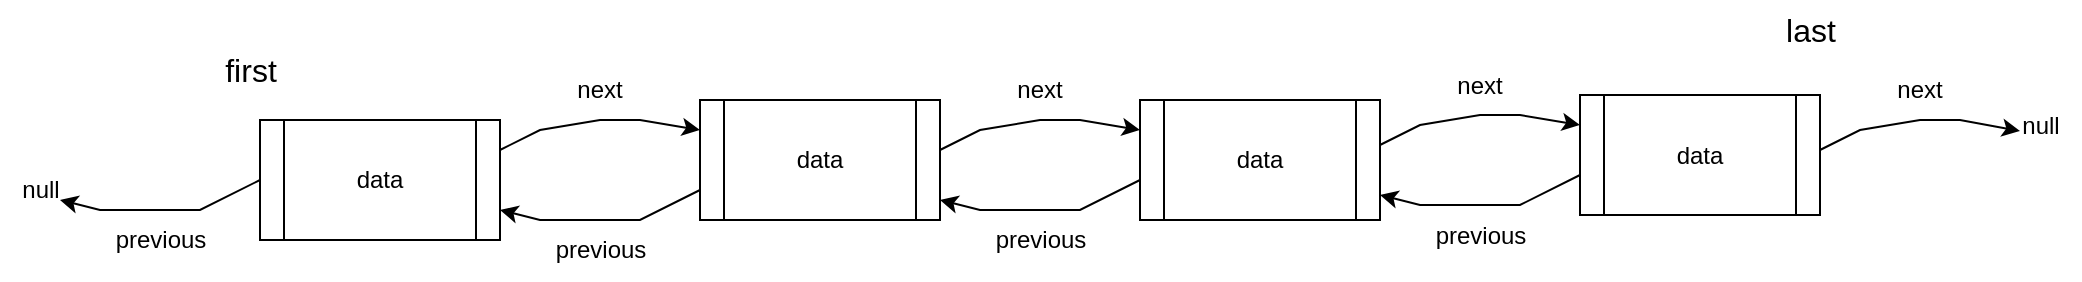 <mxfile version="21.3.7" type="device">
  <diagram name="Page-1" id="eJKQFJGt-F8M68S3LaDI">
    <mxGraphModel dx="1434" dy="768" grid="1" gridSize="10" guides="1" tooltips="1" connect="1" arrows="1" fold="1" page="1" pageScale="1" pageWidth="850" pageHeight="1100" math="0" shadow="0">
      <root>
        <mxCell id="0" />
        <mxCell id="1" parent="0" />
        <mxCell id="s0AW51rIm__TBNu33Rt7-3" value="data" style="shape=process;whiteSpace=wrap;html=1;backgroundOutline=1;" vertex="1" parent="1">
          <mxGeometry x="340" y="260" width="120" height="60" as="geometry" />
        </mxCell>
        <mxCell id="s0AW51rIm__TBNu33Rt7-5" value="" style="endArrow=classic;html=1;rounded=0;exitX=1;exitY=0.25;exitDx=0;exitDy=0;entryX=0;entryY=0.25;entryDx=0;entryDy=0;" edge="1" parent="1" source="s0AW51rIm__TBNu33Rt7-3" target="s0AW51rIm__TBNu33Rt7-6">
          <mxGeometry width="50" height="50" relative="1" as="geometry">
            <mxPoint x="510" y="270" as="sourcePoint" />
            <mxPoint x="520" y="220" as="targetPoint" />
            <Array as="points">
              <mxPoint x="480" y="265" />
              <mxPoint x="510" y="260" />
              <mxPoint x="530" y="260" />
            </Array>
          </mxGeometry>
        </mxCell>
        <mxCell id="s0AW51rIm__TBNu33Rt7-6" value="data" style="shape=process;whiteSpace=wrap;html=1;backgroundOutline=1;" vertex="1" parent="1">
          <mxGeometry x="560" y="250" width="120" height="60" as="geometry" />
        </mxCell>
        <mxCell id="s0AW51rIm__TBNu33Rt7-7" value="next" style="text;html=1;strokeColor=none;fillColor=none;align=center;verticalAlign=middle;whiteSpace=wrap;rounded=0;" vertex="1" parent="1">
          <mxGeometry x="480" y="230" width="60" height="30" as="geometry" />
        </mxCell>
        <mxCell id="s0AW51rIm__TBNu33Rt7-8" value="" style="endArrow=classic;html=1;rounded=0;exitX=1;exitY=0.25;exitDx=0;exitDy=0;entryX=0;entryY=0.25;entryDx=0;entryDy=0;" edge="1" parent="1" target="s0AW51rIm__TBNu33Rt7-9">
          <mxGeometry width="50" height="50" relative="1" as="geometry">
            <mxPoint x="680" y="275" as="sourcePoint" />
            <mxPoint x="740" y="220" as="targetPoint" />
            <Array as="points">
              <mxPoint x="700" y="265" />
              <mxPoint x="730" y="260" />
              <mxPoint x="750" y="260" />
            </Array>
          </mxGeometry>
        </mxCell>
        <mxCell id="s0AW51rIm__TBNu33Rt7-9" value="data" style="shape=process;whiteSpace=wrap;html=1;backgroundOutline=1;" vertex="1" parent="1">
          <mxGeometry x="780" y="250" width="120" height="60" as="geometry" />
        </mxCell>
        <mxCell id="s0AW51rIm__TBNu33Rt7-10" value="next" style="text;html=1;strokeColor=none;fillColor=none;align=center;verticalAlign=middle;whiteSpace=wrap;rounded=0;" vertex="1" parent="1">
          <mxGeometry x="700" y="230" width="60" height="30" as="geometry" />
        </mxCell>
        <mxCell id="s0AW51rIm__TBNu33Rt7-12" value="" style="endArrow=classic;html=1;rounded=0;exitX=0;exitY=0.75;exitDx=0;exitDy=0;entryX=1;entryY=0.75;entryDx=0;entryDy=0;" edge="1" parent="1" source="s0AW51rIm__TBNu33Rt7-6" target="s0AW51rIm__TBNu33Rt7-3">
          <mxGeometry width="50" height="50" relative="1" as="geometry">
            <mxPoint x="550" y="330" as="sourcePoint" />
            <mxPoint x="480" y="360" as="targetPoint" />
            <Array as="points">
              <mxPoint x="530" y="310" />
              <mxPoint x="510" y="310" />
              <mxPoint x="480" y="310" />
            </Array>
          </mxGeometry>
        </mxCell>
        <mxCell id="s0AW51rIm__TBNu33Rt7-13" value="previous" style="text;html=1;align=center;verticalAlign=middle;resizable=0;points=[];autosize=1;strokeColor=none;fillColor=none;" vertex="1" parent="1">
          <mxGeometry x="475" y="310" width="70" height="30" as="geometry" />
        </mxCell>
        <mxCell id="s0AW51rIm__TBNu33Rt7-14" value="" style="endArrow=classic;html=1;rounded=0;exitX=0;exitY=0.75;exitDx=0;exitDy=0;entryX=1;entryY=0.75;entryDx=0;entryDy=0;" edge="1" parent="1">
          <mxGeometry width="50" height="50" relative="1" as="geometry">
            <mxPoint x="780" y="290" as="sourcePoint" />
            <mxPoint x="680" y="300" as="targetPoint" />
            <Array as="points">
              <mxPoint x="750" y="305" />
              <mxPoint x="730" y="305" />
              <mxPoint x="700" y="305" />
            </Array>
          </mxGeometry>
        </mxCell>
        <mxCell id="s0AW51rIm__TBNu33Rt7-15" value="previous" style="text;html=1;align=center;verticalAlign=middle;resizable=0;points=[];autosize=1;strokeColor=none;fillColor=none;" vertex="1" parent="1">
          <mxGeometry x="695" y="305" width="70" height="30" as="geometry" />
        </mxCell>
        <mxCell id="s0AW51rIm__TBNu33Rt7-16" value="" style="endArrow=classic;html=1;rounded=0;exitX=1;exitY=0.25;exitDx=0;exitDy=0;entryX=0;entryY=0.25;entryDx=0;entryDy=0;" edge="1" parent="1" target="s0AW51rIm__TBNu33Rt7-17">
          <mxGeometry width="50" height="50" relative="1" as="geometry">
            <mxPoint x="900" y="272.5" as="sourcePoint" />
            <mxPoint x="960" y="217.5" as="targetPoint" />
            <Array as="points">
              <mxPoint x="920" y="262.5" />
              <mxPoint x="950" y="257.5" />
              <mxPoint x="970" y="257.5" />
            </Array>
          </mxGeometry>
        </mxCell>
        <mxCell id="s0AW51rIm__TBNu33Rt7-17" value="data" style="shape=process;whiteSpace=wrap;html=1;backgroundOutline=1;" vertex="1" parent="1">
          <mxGeometry x="1000" y="247.5" width="120" height="60" as="geometry" />
        </mxCell>
        <mxCell id="s0AW51rIm__TBNu33Rt7-18" value="next" style="text;html=1;strokeColor=none;fillColor=none;align=center;verticalAlign=middle;whiteSpace=wrap;rounded=0;" vertex="1" parent="1">
          <mxGeometry x="920" y="227.5" width="60" height="30" as="geometry" />
        </mxCell>
        <mxCell id="s0AW51rIm__TBNu33Rt7-19" value="" style="endArrow=classic;html=1;rounded=0;exitX=0;exitY=0.75;exitDx=0;exitDy=0;entryX=1;entryY=0.75;entryDx=0;entryDy=0;" edge="1" parent="1">
          <mxGeometry width="50" height="50" relative="1" as="geometry">
            <mxPoint x="1000" y="287.5" as="sourcePoint" />
            <mxPoint x="900" y="297.5" as="targetPoint" />
            <Array as="points">
              <mxPoint x="970" y="302.5" />
              <mxPoint x="950" y="302.5" />
              <mxPoint x="920" y="302.5" />
            </Array>
          </mxGeometry>
        </mxCell>
        <mxCell id="s0AW51rIm__TBNu33Rt7-20" value="previous" style="text;html=1;align=center;verticalAlign=middle;resizable=0;points=[];autosize=1;strokeColor=none;fillColor=none;" vertex="1" parent="1">
          <mxGeometry x="915" y="302.5" width="70" height="30" as="geometry" />
        </mxCell>
        <mxCell id="s0AW51rIm__TBNu33Rt7-21" value="first" style="text;html=1;align=center;verticalAlign=middle;resizable=0;points=[];autosize=1;strokeColor=none;fillColor=none;fontSize=16;" vertex="1" parent="1">
          <mxGeometry x="310" y="220" width="50" height="30" as="geometry" />
        </mxCell>
        <mxCell id="s0AW51rIm__TBNu33Rt7-27" value="last" style="text;html=1;align=center;verticalAlign=middle;resizable=0;points=[];autosize=1;strokeColor=none;fillColor=none;fontSize=16;" vertex="1" parent="1">
          <mxGeometry x="1090" y="200" width="50" height="30" as="geometry" />
        </mxCell>
        <mxCell id="s0AW51rIm__TBNu33Rt7-28" value="" style="endArrow=classic;html=1;rounded=0;exitX=1;exitY=0.25;exitDx=0;exitDy=0;entryX=0;entryY=0.25;entryDx=0;entryDy=0;" edge="1" parent="1">
          <mxGeometry width="50" height="50" relative="1" as="geometry">
            <mxPoint x="1120" y="275" as="sourcePoint" />
            <mxPoint x="1220" y="265.5" as="targetPoint" />
            <Array as="points">
              <mxPoint x="1140" y="265" />
              <mxPoint x="1170" y="260" />
              <mxPoint x="1190" y="260" />
            </Array>
          </mxGeometry>
        </mxCell>
        <mxCell id="s0AW51rIm__TBNu33Rt7-29" value="next" style="text;html=1;strokeColor=none;fillColor=none;align=center;verticalAlign=middle;whiteSpace=wrap;rounded=0;" vertex="1" parent="1">
          <mxGeometry x="1140" y="230" width="60" height="30" as="geometry" />
        </mxCell>
        <mxCell id="s0AW51rIm__TBNu33Rt7-30" value="" style="endArrow=classic;html=1;rounded=0;exitX=0;exitY=0.75;exitDx=0;exitDy=0;entryX=1;entryY=0.75;entryDx=0;entryDy=0;" edge="1" parent="1">
          <mxGeometry width="50" height="50" relative="1" as="geometry">
            <mxPoint x="340" y="290" as="sourcePoint" />
            <mxPoint x="240" y="300" as="targetPoint" />
            <Array as="points">
              <mxPoint x="310" y="305" />
              <mxPoint x="290" y="305" />
              <mxPoint x="260" y="305" />
            </Array>
          </mxGeometry>
        </mxCell>
        <mxCell id="s0AW51rIm__TBNu33Rt7-31" value="previous" style="text;html=1;align=center;verticalAlign=middle;resizable=0;points=[];autosize=1;strokeColor=none;fillColor=none;" vertex="1" parent="1">
          <mxGeometry x="255" y="305" width="70" height="30" as="geometry" />
        </mxCell>
        <mxCell id="s0AW51rIm__TBNu33Rt7-32" value="null" style="text;html=1;align=center;verticalAlign=middle;resizable=0;points=[];autosize=1;strokeColor=none;fillColor=none;" vertex="1" parent="1">
          <mxGeometry x="210" y="280" width="40" height="30" as="geometry" />
        </mxCell>
        <mxCell id="s0AW51rIm__TBNu33Rt7-33" value="null" style="text;html=1;align=center;verticalAlign=middle;resizable=0;points=[];autosize=1;strokeColor=none;fillColor=none;" vertex="1" parent="1">
          <mxGeometry x="1210" y="247.5" width="40" height="30" as="geometry" />
        </mxCell>
      </root>
    </mxGraphModel>
  </diagram>
</mxfile>
